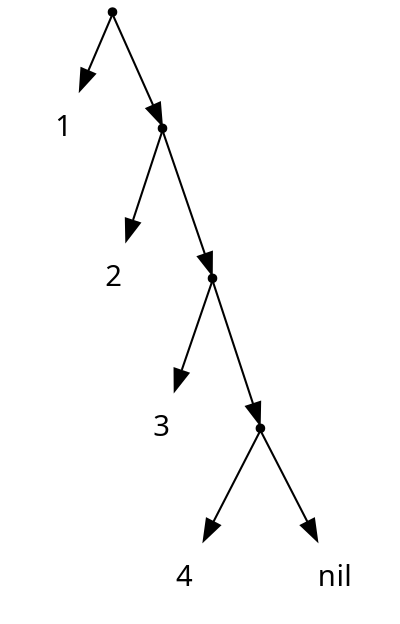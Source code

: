digraph tree {
    node [shape=plaintext;fontname="Fantasque Sans Mono"];

    A -> {1, B};
    B -> {2, C};
    C -> {3, D};
    D -> {4, N};

    A [shape=point];
    B [shape=point];
    C [shape=point];
    D [shape=point];
    N [label="nil"];
}
